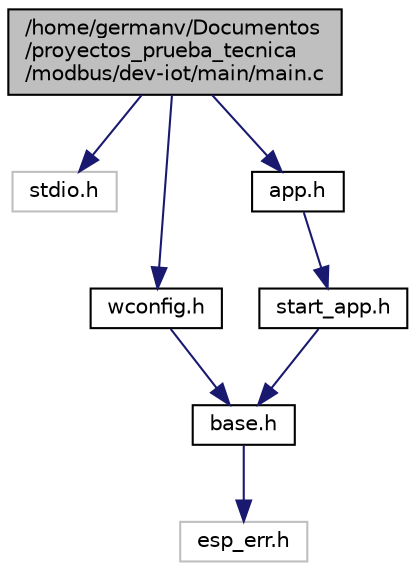 digraph "/home/germanv/Documentos/proyectos_prueba_tecnica/modbus/dev-iot/main/main.c"
{
 // LATEX_PDF_SIZE
  edge [fontname="Helvetica",fontsize="10",labelfontname="Helvetica",labelfontsize="10"];
  node [fontname="Helvetica",fontsize="10",shape=record];
  Node1 [label="/home/germanv/Documentos\l/proyectos_prueba_tecnica\l/modbus/dev-iot/main/main.c",height=0.2,width=0.4,color="black", fillcolor="grey75", style="filled", fontcolor="black",tooltip=" "];
  Node1 -> Node2 [color="midnightblue",fontsize="10",style="solid",fontname="Helvetica"];
  Node2 [label="stdio.h",height=0.2,width=0.4,color="grey75", fillcolor="white", style="filled",tooltip=" "];
  Node1 -> Node3 [color="midnightblue",fontsize="10",style="solid",fontname="Helvetica"];
  Node3 [label="wconfig.h",height=0.2,width=0.4,color="black", fillcolor="white", style="filled",URL="$wconfig_8h.html",tooltip=" "];
  Node3 -> Node4 [color="midnightblue",fontsize="10",style="solid",fontname="Helvetica"];
  Node4 [label="base.h",height=0.2,width=0.4,color="black", fillcolor="white", style="filled",URL="$base_8h.html",tooltip=" "];
  Node4 -> Node5 [color="midnightblue",fontsize="10",style="solid",fontname="Helvetica"];
  Node5 [label="esp_err.h",height=0.2,width=0.4,color="grey75", fillcolor="white", style="filled",tooltip=" "];
  Node1 -> Node6 [color="midnightblue",fontsize="10",style="solid",fontname="Helvetica"];
  Node6 [label="app.h",height=0.2,width=0.4,color="black", fillcolor="white", style="filled",URL="$app_8h.html",tooltip="Main header file for the ESP32 MQTT project."];
  Node6 -> Node7 [color="midnightblue",fontsize="10",style="solid",fontname="Helvetica"];
  Node7 [label="start_app.h",height=0.2,width=0.4,color="black", fillcolor="white", style="filled",URL="$start__app_8h.html",tooltip=" "];
  Node7 -> Node4 [color="midnightblue",fontsize="10",style="solid",fontname="Helvetica"];
}
